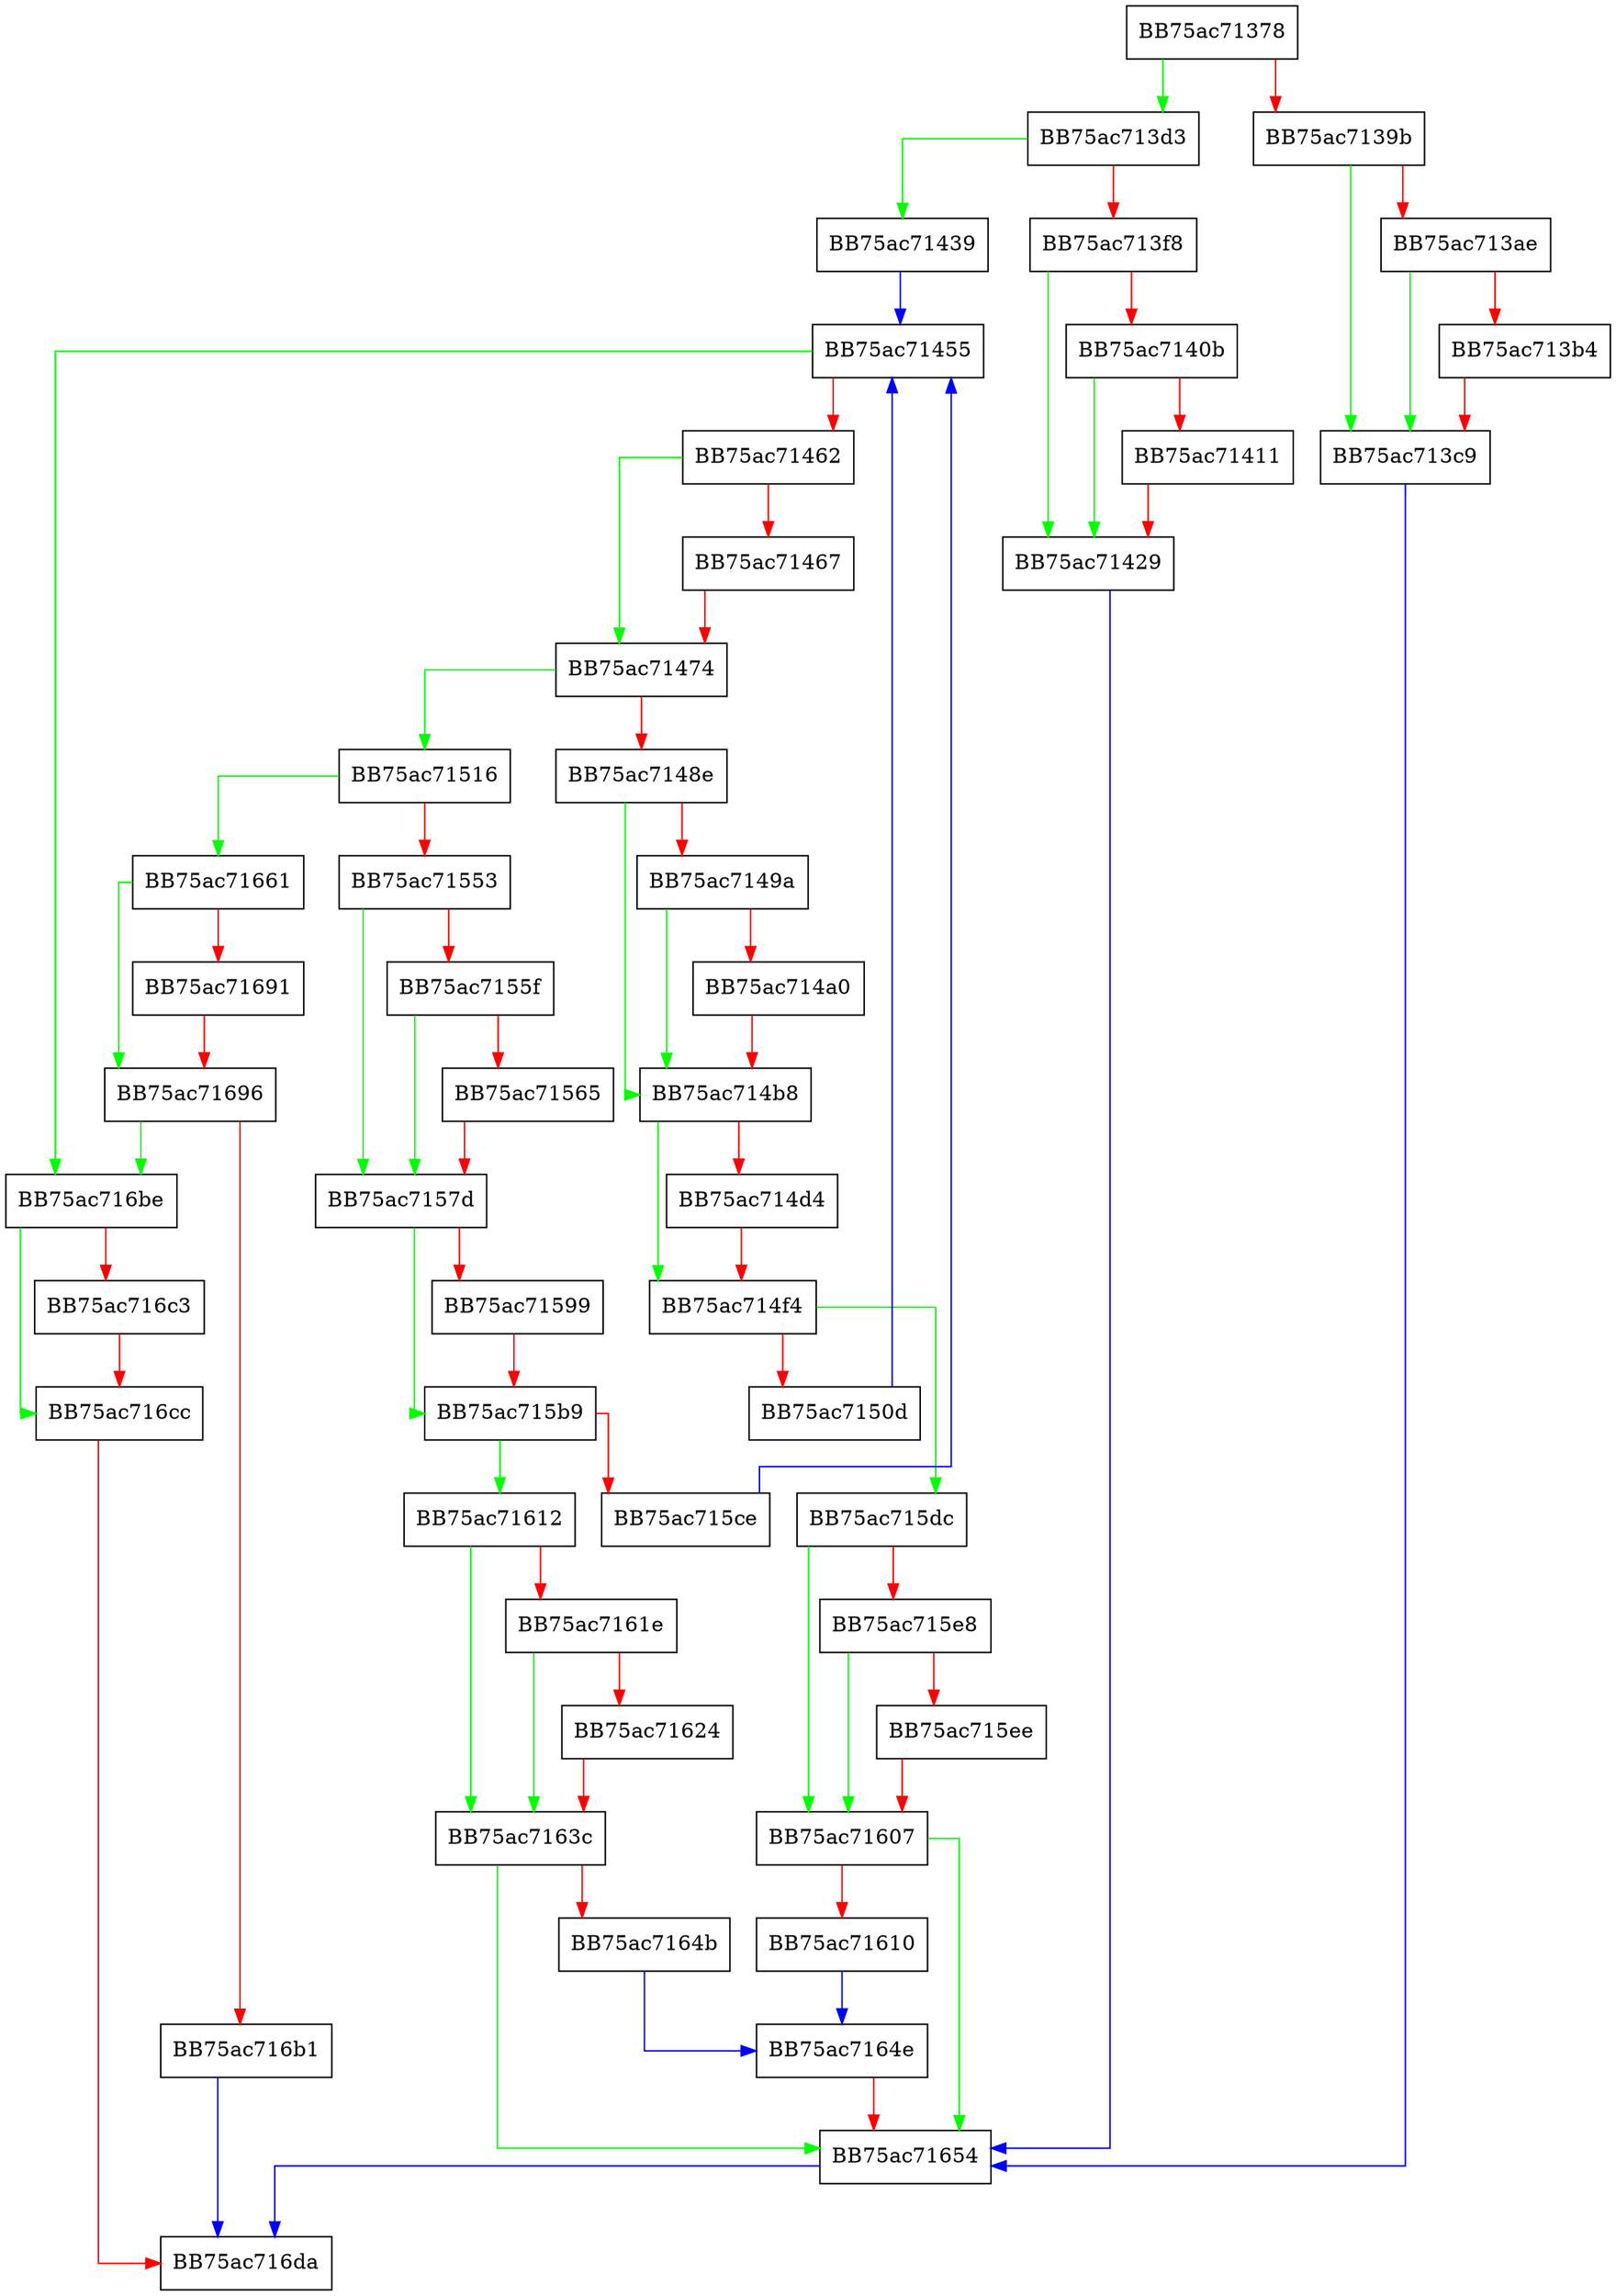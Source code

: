 digraph GetNextPartition {
  node [shape="box"];
  graph [splines=ortho];
  BB75ac71378 -> BB75ac713d3 [color="green"];
  BB75ac71378 -> BB75ac7139b [color="red"];
  BB75ac7139b -> BB75ac713c9 [color="green"];
  BB75ac7139b -> BB75ac713ae [color="red"];
  BB75ac713ae -> BB75ac713c9 [color="green"];
  BB75ac713ae -> BB75ac713b4 [color="red"];
  BB75ac713b4 -> BB75ac713c9 [color="red"];
  BB75ac713c9 -> BB75ac71654 [color="blue"];
  BB75ac713d3 -> BB75ac71439 [color="green"];
  BB75ac713d3 -> BB75ac713f8 [color="red"];
  BB75ac713f8 -> BB75ac71429 [color="green"];
  BB75ac713f8 -> BB75ac7140b [color="red"];
  BB75ac7140b -> BB75ac71429 [color="green"];
  BB75ac7140b -> BB75ac71411 [color="red"];
  BB75ac71411 -> BB75ac71429 [color="red"];
  BB75ac71429 -> BB75ac71654 [color="blue"];
  BB75ac71439 -> BB75ac71455 [color="blue"];
  BB75ac71455 -> BB75ac716be [color="green"];
  BB75ac71455 -> BB75ac71462 [color="red"];
  BB75ac71462 -> BB75ac71474 [color="green"];
  BB75ac71462 -> BB75ac71467 [color="red"];
  BB75ac71467 -> BB75ac71474 [color="red"];
  BB75ac71474 -> BB75ac71516 [color="green"];
  BB75ac71474 -> BB75ac7148e [color="red"];
  BB75ac7148e -> BB75ac714b8 [color="green"];
  BB75ac7148e -> BB75ac7149a [color="red"];
  BB75ac7149a -> BB75ac714b8 [color="green"];
  BB75ac7149a -> BB75ac714a0 [color="red"];
  BB75ac714a0 -> BB75ac714b8 [color="red"];
  BB75ac714b8 -> BB75ac714f4 [color="green"];
  BB75ac714b8 -> BB75ac714d4 [color="red"];
  BB75ac714d4 -> BB75ac714f4 [color="red"];
  BB75ac714f4 -> BB75ac715dc [color="green"];
  BB75ac714f4 -> BB75ac7150d [color="red"];
  BB75ac7150d -> BB75ac71455 [color="blue"];
  BB75ac71516 -> BB75ac71661 [color="green"];
  BB75ac71516 -> BB75ac71553 [color="red"];
  BB75ac71553 -> BB75ac7157d [color="green"];
  BB75ac71553 -> BB75ac7155f [color="red"];
  BB75ac7155f -> BB75ac7157d [color="green"];
  BB75ac7155f -> BB75ac71565 [color="red"];
  BB75ac71565 -> BB75ac7157d [color="red"];
  BB75ac7157d -> BB75ac715b9 [color="green"];
  BB75ac7157d -> BB75ac71599 [color="red"];
  BB75ac71599 -> BB75ac715b9 [color="red"];
  BB75ac715b9 -> BB75ac71612 [color="green"];
  BB75ac715b9 -> BB75ac715ce [color="red"];
  BB75ac715ce -> BB75ac71455 [color="blue"];
  BB75ac715dc -> BB75ac71607 [color="green"];
  BB75ac715dc -> BB75ac715e8 [color="red"];
  BB75ac715e8 -> BB75ac71607 [color="green"];
  BB75ac715e8 -> BB75ac715ee [color="red"];
  BB75ac715ee -> BB75ac71607 [color="red"];
  BB75ac71607 -> BB75ac71654 [color="green"];
  BB75ac71607 -> BB75ac71610 [color="red"];
  BB75ac71610 -> BB75ac7164e [color="blue"];
  BB75ac71612 -> BB75ac7163c [color="green"];
  BB75ac71612 -> BB75ac7161e [color="red"];
  BB75ac7161e -> BB75ac7163c [color="green"];
  BB75ac7161e -> BB75ac71624 [color="red"];
  BB75ac71624 -> BB75ac7163c [color="red"];
  BB75ac7163c -> BB75ac71654 [color="green"];
  BB75ac7163c -> BB75ac7164b [color="red"];
  BB75ac7164b -> BB75ac7164e [color="blue"];
  BB75ac7164e -> BB75ac71654 [color="red"];
  BB75ac71654 -> BB75ac716da [color="blue"];
  BB75ac71661 -> BB75ac71696 [color="green"];
  BB75ac71661 -> BB75ac71691 [color="red"];
  BB75ac71691 -> BB75ac71696 [color="red"];
  BB75ac71696 -> BB75ac716be [color="green"];
  BB75ac71696 -> BB75ac716b1 [color="red"];
  BB75ac716b1 -> BB75ac716da [color="blue"];
  BB75ac716be -> BB75ac716cc [color="green"];
  BB75ac716be -> BB75ac716c3 [color="red"];
  BB75ac716c3 -> BB75ac716cc [color="red"];
  BB75ac716cc -> BB75ac716da [color="red"];
}